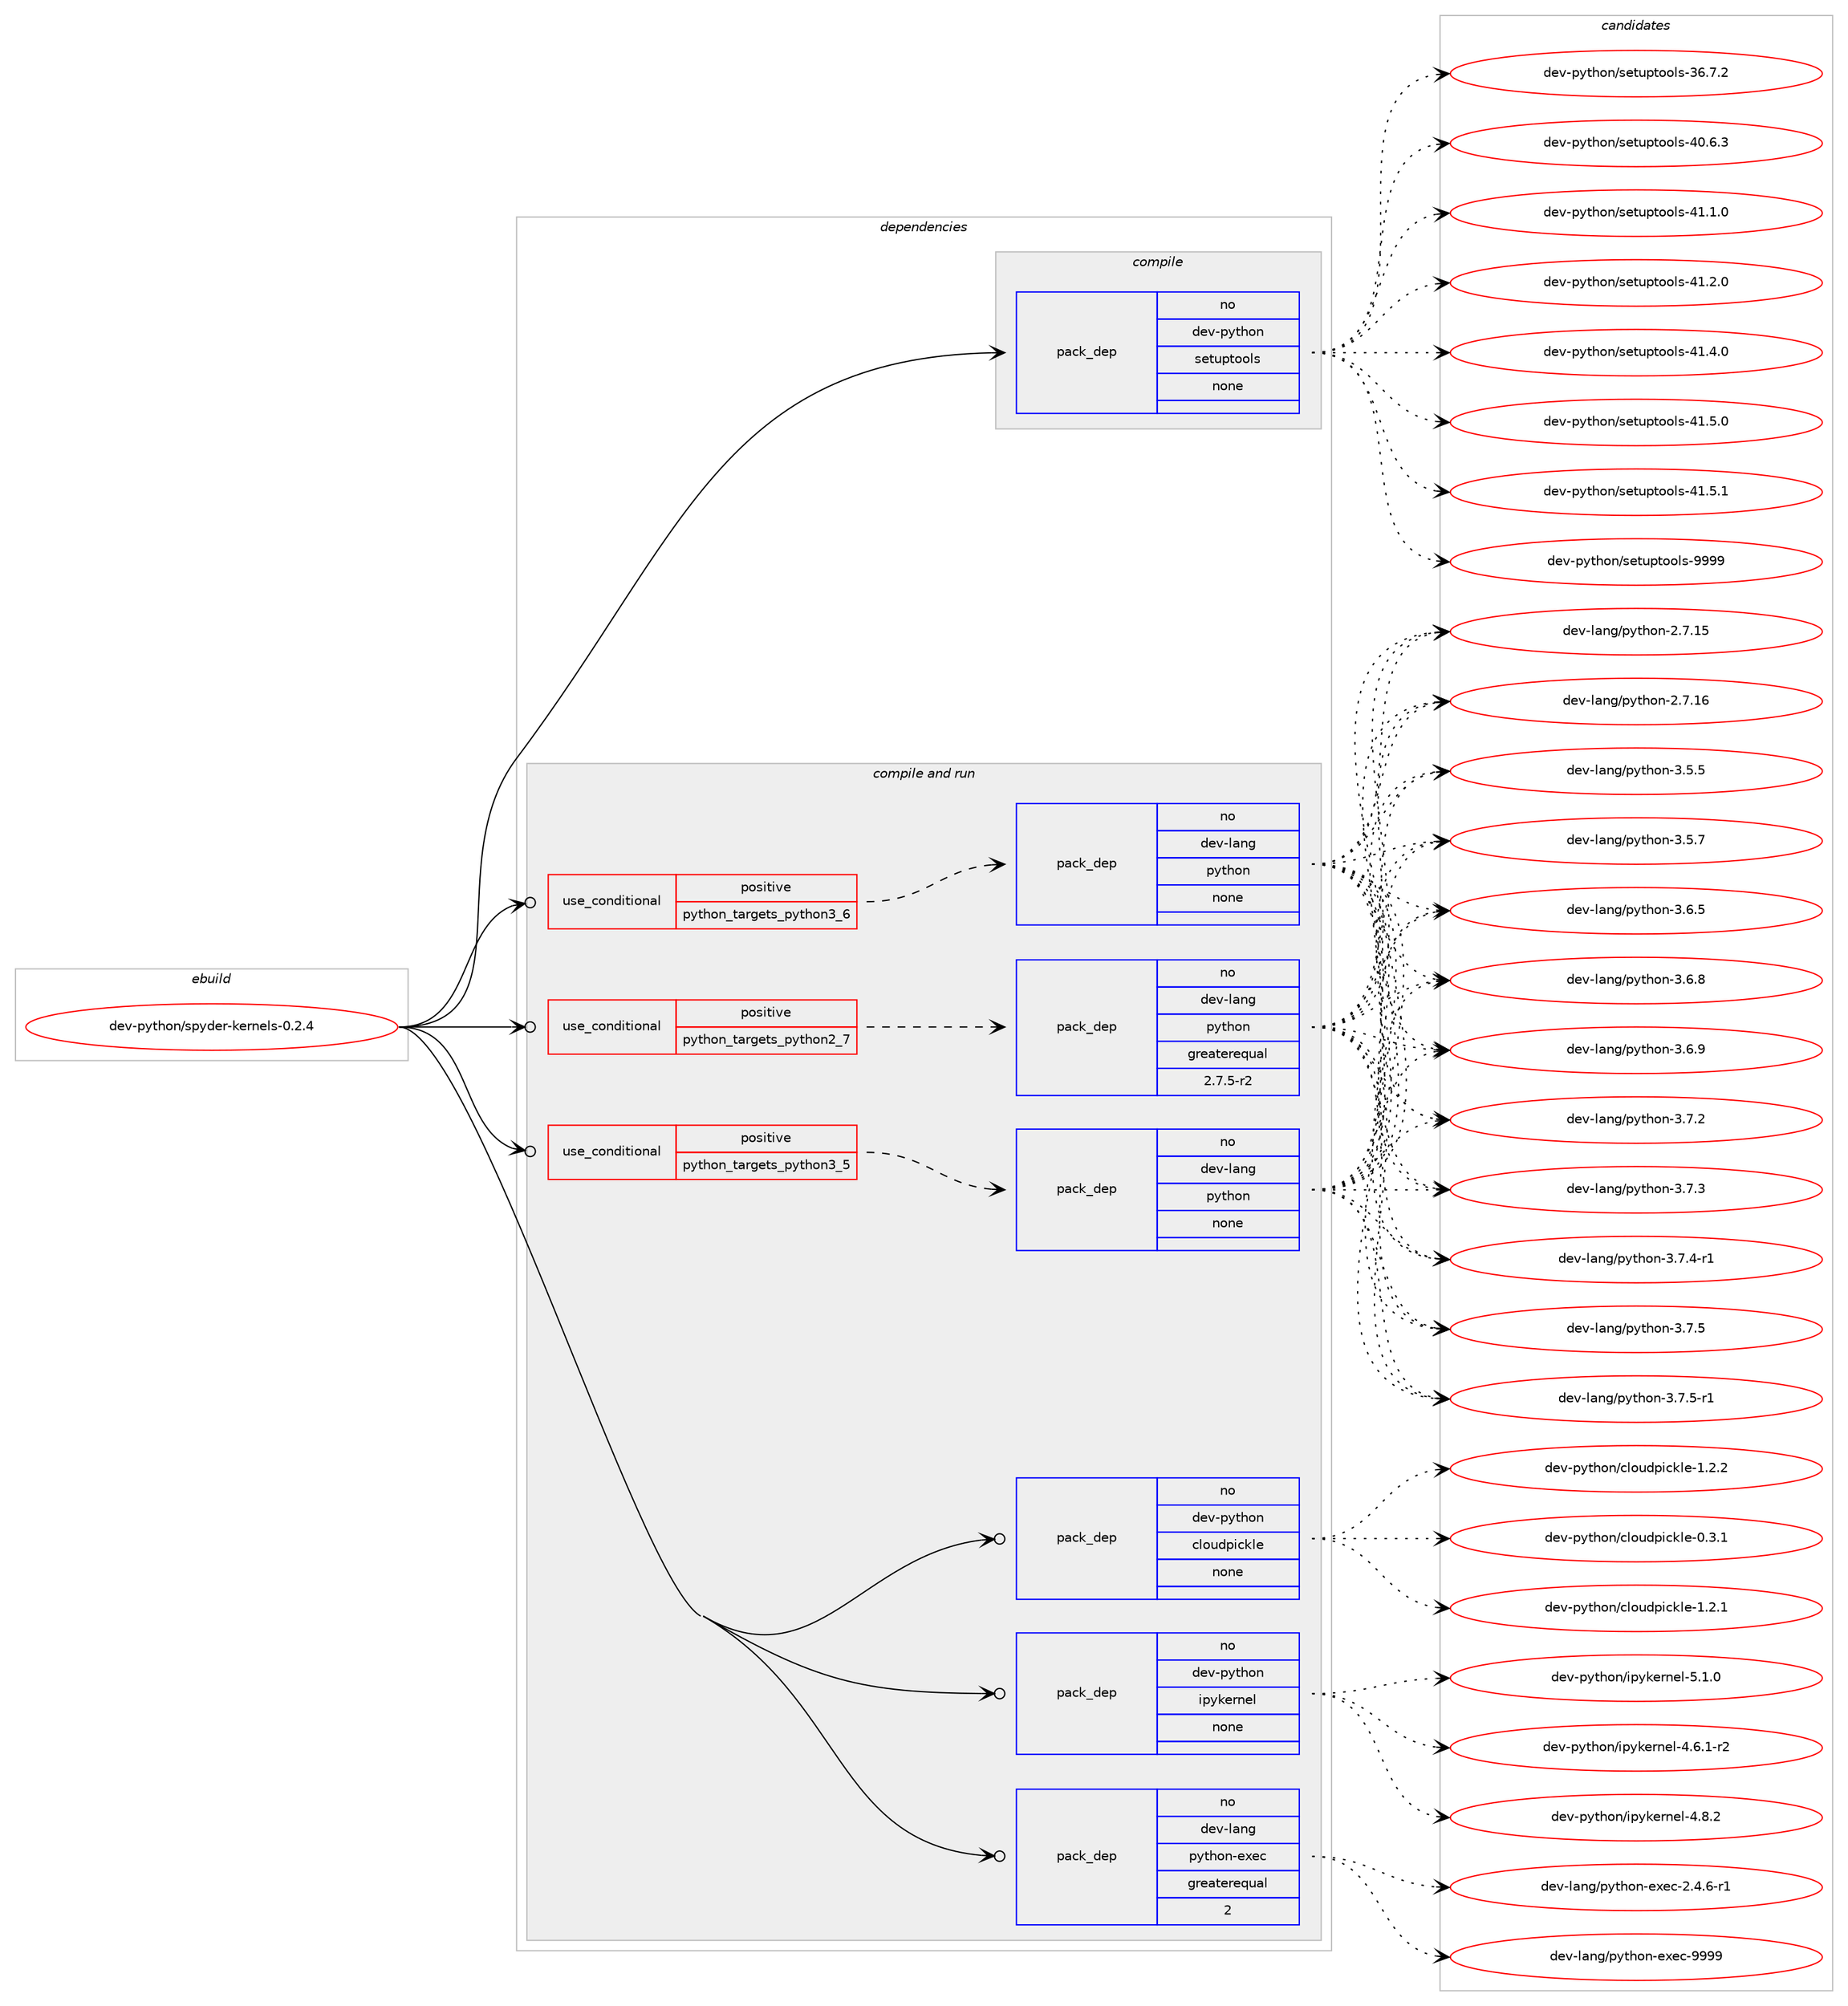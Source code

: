 digraph prolog {

# *************
# Graph options
# *************

newrank=true;
concentrate=true;
compound=true;
graph [rankdir=LR,fontname=Helvetica,fontsize=10,ranksep=1.5];#, ranksep=2.5, nodesep=0.2];
edge  [arrowhead=vee];
node  [fontname=Helvetica,fontsize=10];

# **********
# The ebuild
# **********

subgraph cluster_leftcol {
color=gray;
rank=same;
label=<<i>ebuild</i>>;
id [label="dev-python/spyder-kernels-0.2.4", color=red, width=4, href="../dev-python/spyder-kernels-0.2.4.svg"];
}

# ****************
# The dependencies
# ****************

subgraph cluster_midcol {
color=gray;
label=<<i>dependencies</i>>;
subgraph cluster_compile {
fillcolor="#eeeeee";
style=filled;
label=<<i>compile</i>>;
subgraph pack477104 {
dependency638838 [label=<<TABLE BORDER="0" CELLBORDER="1" CELLSPACING="0" CELLPADDING="4" WIDTH="220"><TR><TD ROWSPAN="6" CELLPADDING="30">pack_dep</TD></TR><TR><TD WIDTH="110">no</TD></TR><TR><TD>dev-python</TD></TR><TR><TD>setuptools</TD></TR><TR><TD>none</TD></TR><TR><TD></TD></TR></TABLE>>, shape=none, color=blue];
}
id:e -> dependency638838:w [weight=20,style="solid",arrowhead="vee"];
}
subgraph cluster_compileandrun {
fillcolor="#eeeeee";
style=filled;
label=<<i>compile and run</i>>;
subgraph cond149853 {
dependency638839 [label=<<TABLE BORDER="0" CELLBORDER="1" CELLSPACING="0" CELLPADDING="4"><TR><TD ROWSPAN="3" CELLPADDING="10">use_conditional</TD></TR><TR><TD>positive</TD></TR><TR><TD>python_targets_python2_7</TD></TR></TABLE>>, shape=none, color=red];
subgraph pack477105 {
dependency638840 [label=<<TABLE BORDER="0" CELLBORDER="1" CELLSPACING="0" CELLPADDING="4" WIDTH="220"><TR><TD ROWSPAN="6" CELLPADDING="30">pack_dep</TD></TR><TR><TD WIDTH="110">no</TD></TR><TR><TD>dev-lang</TD></TR><TR><TD>python</TD></TR><TR><TD>greaterequal</TD></TR><TR><TD>2.7.5-r2</TD></TR></TABLE>>, shape=none, color=blue];
}
dependency638839:e -> dependency638840:w [weight=20,style="dashed",arrowhead="vee"];
}
id:e -> dependency638839:w [weight=20,style="solid",arrowhead="odotvee"];
subgraph cond149854 {
dependency638841 [label=<<TABLE BORDER="0" CELLBORDER="1" CELLSPACING="0" CELLPADDING="4"><TR><TD ROWSPAN="3" CELLPADDING="10">use_conditional</TD></TR><TR><TD>positive</TD></TR><TR><TD>python_targets_python3_5</TD></TR></TABLE>>, shape=none, color=red];
subgraph pack477106 {
dependency638842 [label=<<TABLE BORDER="0" CELLBORDER="1" CELLSPACING="0" CELLPADDING="4" WIDTH="220"><TR><TD ROWSPAN="6" CELLPADDING="30">pack_dep</TD></TR><TR><TD WIDTH="110">no</TD></TR><TR><TD>dev-lang</TD></TR><TR><TD>python</TD></TR><TR><TD>none</TD></TR><TR><TD></TD></TR></TABLE>>, shape=none, color=blue];
}
dependency638841:e -> dependency638842:w [weight=20,style="dashed",arrowhead="vee"];
}
id:e -> dependency638841:w [weight=20,style="solid",arrowhead="odotvee"];
subgraph cond149855 {
dependency638843 [label=<<TABLE BORDER="0" CELLBORDER="1" CELLSPACING="0" CELLPADDING="4"><TR><TD ROWSPAN="3" CELLPADDING="10">use_conditional</TD></TR><TR><TD>positive</TD></TR><TR><TD>python_targets_python3_6</TD></TR></TABLE>>, shape=none, color=red];
subgraph pack477107 {
dependency638844 [label=<<TABLE BORDER="0" CELLBORDER="1" CELLSPACING="0" CELLPADDING="4" WIDTH="220"><TR><TD ROWSPAN="6" CELLPADDING="30">pack_dep</TD></TR><TR><TD WIDTH="110">no</TD></TR><TR><TD>dev-lang</TD></TR><TR><TD>python</TD></TR><TR><TD>none</TD></TR><TR><TD></TD></TR></TABLE>>, shape=none, color=blue];
}
dependency638843:e -> dependency638844:w [weight=20,style="dashed",arrowhead="vee"];
}
id:e -> dependency638843:w [weight=20,style="solid",arrowhead="odotvee"];
subgraph pack477108 {
dependency638845 [label=<<TABLE BORDER="0" CELLBORDER="1" CELLSPACING="0" CELLPADDING="4" WIDTH="220"><TR><TD ROWSPAN="6" CELLPADDING="30">pack_dep</TD></TR><TR><TD WIDTH="110">no</TD></TR><TR><TD>dev-lang</TD></TR><TR><TD>python-exec</TD></TR><TR><TD>greaterequal</TD></TR><TR><TD>2</TD></TR></TABLE>>, shape=none, color=blue];
}
id:e -> dependency638845:w [weight=20,style="solid",arrowhead="odotvee"];
subgraph pack477109 {
dependency638846 [label=<<TABLE BORDER="0" CELLBORDER="1" CELLSPACING="0" CELLPADDING="4" WIDTH="220"><TR><TD ROWSPAN="6" CELLPADDING="30">pack_dep</TD></TR><TR><TD WIDTH="110">no</TD></TR><TR><TD>dev-python</TD></TR><TR><TD>cloudpickle</TD></TR><TR><TD>none</TD></TR><TR><TD></TD></TR></TABLE>>, shape=none, color=blue];
}
id:e -> dependency638846:w [weight=20,style="solid",arrowhead="odotvee"];
subgraph pack477110 {
dependency638847 [label=<<TABLE BORDER="0" CELLBORDER="1" CELLSPACING="0" CELLPADDING="4" WIDTH="220"><TR><TD ROWSPAN="6" CELLPADDING="30">pack_dep</TD></TR><TR><TD WIDTH="110">no</TD></TR><TR><TD>dev-python</TD></TR><TR><TD>ipykernel</TD></TR><TR><TD>none</TD></TR><TR><TD></TD></TR></TABLE>>, shape=none, color=blue];
}
id:e -> dependency638847:w [weight=20,style="solid",arrowhead="odotvee"];
}
subgraph cluster_run {
fillcolor="#eeeeee";
style=filled;
label=<<i>run</i>>;
}
}

# **************
# The candidates
# **************

subgraph cluster_choices {
rank=same;
color=gray;
label=<<i>candidates</i>>;

subgraph choice477104 {
color=black;
nodesep=1;
choice100101118451121211161041111104711510111611711211611111110811545515446554650 [label="dev-python/setuptools-36.7.2", color=red, width=4,href="../dev-python/setuptools-36.7.2.svg"];
choice100101118451121211161041111104711510111611711211611111110811545524846544651 [label="dev-python/setuptools-40.6.3", color=red, width=4,href="../dev-python/setuptools-40.6.3.svg"];
choice100101118451121211161041111104711510111611711211611111110811545524946494648 [label="dev-python/setuptools-41.1.0", color=red, width=4,href="../dev-python/setuptools-41.1.0.svg"];
choice100101118451121211161041111104711510111611711211611111110811545524946504648 [label="dev-python/setuptools-41.2.0", color=red, width=4,href="../dev-python/setuptools-41.2.0.svg"];
choice100101118451121211161041111104711510111611711211611111110811545524946524648 [label="dev-python/setuptools-41.4.0", color=red, width=4,href="../dev-python/setuptools-41.4.0.svg"];
choice100101118451121211161041111104711510111611711211611111110811545524946534648 [label="dev-python/setuptools-41.5.0", color=red, width=4,href="../dev-python/setuptools-41.5.0.svg"];
choice100101118451121211161041111104711510111611711211611111110811545524946534649 [label="dev-python/setuptools-41.5.1", color=red, width=4,href="../dev-python/setuptools-41.5.1.svg"];
choice10010111845112121116104111110471151011161171121161111111081154557575757 [label="dev-python/setuptools-9999", color=red, width=4,href="../dev-python/setuptools-9999.svg"];
dependency638838:e -> choice100101118451121211161041111104711510111611711211611111110811545515446554650:w [style=dotted,weight="100"];
dependency638838:e -> choice100101118451121211161041111104711510111611711211611111110811545524846544651:w [style=dotted,weight="100"];
dependency638838:e -> choice100101118451121211161041111104711510111611711211611111110811545524946494648:w [style=dotted,weight="100"];
dependency638838:e -> choice100101118451121211161041111104711510111611711211611111110811545524946504648:w [style=dotted,weight="100"];
dependency638838:e -> choice100101118451121211161041111104711510111611711211611111110811545524946524648:w [style=dotted,weight="100"];
dependency638838:e -> choice100101118451121211161041111104711510111611711211611111110811545524946534648:w [style=dotted,weight="100"];
dependency638838:e -> choice100101118451121211161041111104711510111611711211611111110811545524946534649:w [style=dotted,weight="100"];
dependency638838:e -> choice10010111845112121116104111110471151011161171121161111111081154557575757:w [style=dotted,weight="100"];
}
subgraph choice477105 {
color=black;
nodesep=1;
choice10010111845108971101034711212111610411111045504655464953 [label="dev-lang/python-2.7.15", color=red, width=4,href="../dev-lang/python-2.7.15.svg"];
choice10010111845108971101034711212111610411111045504655464954 [label="dev-lang/python-2.7.16", color=red, width=4,href="../dev-lang/python-2.7.16.svg"];
choice100101118451089711010347112121116104111110455146534653 [label="dev-lang/python-3.5.5", color=red, width=4,href="../dev-lang/python-3.5.5.svg"];
choice100101118451089711010347112121116104111110455146534655 [label="dev-lang/python-3.5.7", color=red, width=4,href="../dev-lang/python-3.5.7.svg"];
choice100101118451089711010347112121116104111110455146544653 [label="dev-lang/python-3.6.5", color=red, width=4,href="../dev-lang/python-3.6.5.svg"];
choice100101118451089711010347112121116104111110455146544656 [label="dev-lang/python-3.6.8", color=red, width=4,href="../dev-lang/python-3.6.8.svg"];
choice100101118451089711010347112121116104111110455146544657 [label="dev-lang/python-3.6.9", color=red, width=4,href="../dev-lang/python-3.6.9.svg"];
choice100101118451089711010347112121116104111110455146554650 [label="dev-lang/python-3.7.2", color=red, width=4,href="../dev-lang/python-3.7.2.svg"];
choice100101118451089711010347112121116104111110455146554651 [label="dev-lang/python-3.7.3", color=red, width=4,href="../dev-lang/python-3.7.3.svg"];
choice1001011184510897110103471121211161041111104551465546524511449 [label="dev-lang/python-3.7.4-r1", color=red, width=4,href="../dev-lang/python-3.7.4-r1.svg"];
choice100101118451089711010347112121116104111110455146554653 [label="dev-lang/python-3.7.5", color=red, width=4,href="../dev-lang/python-3.7.5.svg"];
choice1001011184510897110103471121211161041111104551465546534511449 [label="dev-lang/python-3.7.5-r1", color=red, width=4,href="../dev-lang/python-3.7.5-r1.svg"];
dependency638840:e -> choice10010111845108971101034711212111610411111045504655464953:w [style=dotted,weight="100"];
dependency638840:e -> choice10010111845108971101034711212111610411111045504655464954:w [style=dotted,weight="100"];
dependency638840:e -> choice100101118451089711010347112121116104111110455146534653:w [style=dotted,weight="100"];
dependency638840:e -> choice100101118451089711010347112121116104111110455146534655:w [style=dotted,weight="100"];
dependency638840:e -> choice100101118451089711010347112121116104111110455146544653:w [style=dotted,weight="100"];
dependency638840:e -> choice100101118451089711010347112121116104111110455146544656:w [style=dotted,weight="100"];
dependency638840:e -> choice100101118451089711010347112121116104111110455146544657:w [style=dotted,weight="100"];
dependency638840:e -> choice100101118451089711010347112121116104111110455146554650:w [style=dotted,weight="100"];
dependency638840:e -> choice100101118451089711010347112121116104111110455146554651:w [style=dotted,weight="100"];
dependency638840:e -> choice1001011184510897110103471121211161041111104551465546524511449:w [style=dotted,weight="100"];
dependency638840:e -> choice100101118451089711010347112121116104111110455146554653:w [style=dotted,weight="100"];
dependency638840:e -> choice1001011184510897110103471121211161041111104551465546534511449:w [style=dotted,weight="100"];
}
subgraph choice477106 {
color=black;
nodesep=1;
choice10010111845108971101034711212111610411111045504655464953 [label="dev-lang/python-2.7.15", color=red, width=4,href="../dev-lang/python-2.7.15.svg"];
choice10010111845108971101034711212111610411111045504655464954 [label="dev-lang/python-2.7.16", color=red, width=4,href="../dev-lang/python-2.7.16.svg"];
choice100101118451089711010347112121116104111110455146534653 [label="dev-lang/python-3.5.5", color=red, width=4,href="../dev-lang/python-3.5.5.svg"];
choice100101118451089711010347112121116104111110455146534655 [label="dev-lang/python-3.5.7", color=red, width=4,href="../dev-lang/python-3.5.7.svg"];
choice100101118451089711010347112121116104111110455146544653 [label="dev-lang/python-3.6.5", color=red, width=4,href="../dev-lang/python-3.6.5.svg"];
choice100101118451089711010347112121116104111110455146544656 [label="dev-lang/python-3.6.8", color=red, width=4,href="../dev-lang/python-3.6.8.svg"];
choice100101118451089711010347112121116104111110455146544657 [label="dev-lang/python-3.6.9", color=red, width=4,href="../dev-lang/python-3.6.9.svg"];
choice100101118451089711010347112121116104111110455146554650 [label="dev-lang/python-3.7.2", color=red, width=4,href="../dev-lang/python-3.7.2.svg"];
choice100101118451089711010347112121116104111110455146554651 [label="dev-lang/python-3.7.3", color=red, width=4,href="../dev-lang/python-3.7.3.svg"];
choice1001011184510897110103471121211161041111104551465546524511449 [label="dev-lang/python-3.7.4-r1", color=red, width=4,href="../dev-lang/python-3.7.4-r1.svg"];
choice100101118451089711010347112121116104111110455146554653 [label="dev-lang/python-3.7.5", color=red, width=4,href="../dev-lang/python-3.7.5.svg"];
choice1001011184510897110103471121211161041111104551465546534511449 [label="dev-lang/python-3.7.5-r1", color=red, width=4,href="../dev-lang/python-3.7.5-r1.svg"];
dependency638842:e -> choice10010111845108971101034711212111610411111045504655464953:w [style=dotted,weight="100"];
dependency638842:e -> choice10010111845108971101034711212111610411111045504655464954:w [style=dotted,weight="100"];
dependency638842:e -> choice100101118451089711010347112121116104111110455146534653:w [style=dotted,weight="100"];
dependency638842:e -> choice100101118451089711010347112121116104111110455146534655:w [style=dotted,weight="100"];
dependency638842:e -> choice100101118451089711010347112121116104111110455146544653:w [style=dotted,weight="100"];
dependency638842:e -> choice100101118451089711010347112121116104111110455146544656:w [style=dotted,weight="100"];
dependency638842:e -> choice100101118451089711010347112121116104111110455146544657:w [style=dotted,weight="100"];
dependency638842:e -> choice100101118451089711010347112121116104111110455146554650:w [style=dotted,weight="100"];
dependency638842:e -> choice100101118451089711010347112121116104111110455146554651:w [style=dotted,weight="100"];
dependency638842:e -> choice1001011184510897110103471121211161041111104551465546524511449:w [style=dotted,weight="100"];
dependency638842:e -> choice100101118451089711010347112121116104111110455146554653:w [style=dotted,weight="100"];
dependency638842:e -> choice1001011184510897110103471121211161041111104551465546534511449:w [style=dotted,weight="100"];
}
subgraph choice477107 {
color=black;
nodesep=1;
choice10010111845108971101034711212111610411111045504655464953 [label="dev-lang/python-2.7.15", color=red, width=4,href="../dev-lang/python-2.7.15.svg"];
choice10010111845108971101034711212111610411111045504655464954 [label="dev-lang/python-2.7.16", color=red, width=4,href="../dev-lang/python-2.7.16.svg"];
choice100101118451089711010347112121116104111110455146534653 [label="dev-lang/python-3.5.5", color=red, width=4,href="../dev-lang/python-3.5.5.svg"];
choice100101118451089711010347112121116104111110455146534655 [label="dev-lang/python-3.5.7", color=red, width=4,href="../dev-lang/python-3.5.7.svg"];
choice100101118451089711010347112121116104111110455146544653 [label="dev-lang/python-3.6.5", color=red, width=4,href="../dev-lang/python-3.6.5.svg"];
choice100101118451089711010347112121116104111110455146544656 [label="dev-lang/python-3.6.8", color=red, width=4,href="../dev-lang/python-3.6.8.svg"];
choice100101118451089711010347112121116104111110455146544657 [label="dev-lang/python-3.6.9", color=red, width=4,href="../dev-lang/python-3.6.9.svg"];
choice100101118451089711010347112121116104111110455146554650 [label="dev-lang/python-3.7.2", color=red, width=4,href="../dev-lang/python-3.7.2.svg"];
choice100101118451089711010347112121116104111110455146554651 [label="dev-lang/python-3.7.3", color=red, width=4,href="../dev-lang/python-3.7.3.svg"];
choice1001011184510897110103471121211161041111104551465546524511449 [label="dev-lang/python-3.7.4-r1", color=red, width=4,href="../dev-lang/python-3.7.4-r1.svg"];
choice100101118451089711010347112121116104111110455146554653 [label="dev-lang/python-3.7.5", color=red, width=4,href="../dev-lang/python-3.7.5.svg"];
choice1001011184510897110103471121211161041111104551465546534511449 [label="dev-lang/python-3.7.5-r1", color=red, width=4,href="../dev-lang/python-3.7.5-r1.svg"];
dependency638844:e -> choice10010111845108971101034711212111610411111045504655464953:w [style=dotted,weight="100"];
dependency638844:e -> choice10010111845108971101034711212111610411111045504655464954:w [style=dotted,weight="100"];
dependency638844:e -> choice100101118451089711010347112121116104111110455146534653:w [style=dotted,weight="100"];
dependency638844:e -> choice100101118451089711010347112121116104111110455146534655:w [style=dotted,weight="100"];
dependency638844:e -> choice100101118451089711010347112121116104111110455146544653:w [style=dotted,weight="100"];
dependency638844:e -> choice100101118451089711010347112121116104111110455146544656:w [style=dotted,weight="100"];
dependency638844:e -> choice100101118451089711010347112121116104111110455146544657:w [style=dotted,weight="100"];
dependency638844:e -> choice100101118451089711010347112121116104111110455146554650:w [style=dotted,weight="100"];
dependency638844:e -> choice100101118451089711010347112121116104111110455146554651:w [style=dotted,weight="100"];
dependency638844:e -> choice1001011184510897110103471121211161041111104551465546524511449:w [style=dotted,weight="100"];
dependency638844:e -> choice100101118451089711010347112121116104111110455146554653:w [style=dotted,weight="100"];
dependency638844:e -> choice1001011184510897110103471121211161041111104551465546534511449:w [style=dotted,weight="100"];
}
subgraph choice477108 {
color=black;
nodesep=1;
choice10010111845108971101034711212111610411111045101120101994550465246544511449 [label="dev-lang/python-exec-2.4.6-r1", color=red, width=4,href="../dev-lang/python-exec-2.4.6-r1.svg"];
choice10010111845108971101034711212111610411111045101120101994557575757 [label="dev-lang/python-exec-9999", color=red, width=4,href="../dev-lang/python-exec-9999.svg"];
dependency638845:e -> choice10010111845108971101034711212111610411111045101120101994550465246544511449:w [style=dotted,weight="100"];
dependency638845:e -> choice10010111845108971101034711212111610411111045101120101994557575757:w [style=dotted,weight="100"];
}
subgraph choice477109 {
color=black;
nodesep=1;
choice10010111845112121116104111110479910811111710011210599107108101454846514649 [label="dev-python/cloudpickle-0.3.1", color=red, width=4,href="../dev-python/cloudpickle-0.3.1.svg"];
choice10010111845112121116104111110479910811111710011210599107108101454946504649 [label="dev-python/cloudpickle-1.2.1", color=red, width=4,href="../dev-python/cloudpickle-1.2.1.svg"];
choice10010111845112121116104111110479910811111710011210599107108101454946504650 [label="dev-python/cloudpickle-1.2.2", color=red, width=4,href="../dev-python/cloudpickle-1.2.2.svg"];
dependency638846:e -> choice10010111845112121116104111110479910811111710011210599107108101454846514649:w [style=dotted,weight="100"];
dependency638846:e -> choice10010111845112121116104111110479910811111710011210599107108101454946504649:w [style=dotted,weight="100"];
dependency638846:e -> choice10010111845112121116104111110479910811111710011210599107108101454946504650:w [style=dotted,weight="100"];
}
subgraph choice477110 {
color=black;
nodesep=1;
choice10010111845112121116104111110471051121211071011141101011084552465446494511450 [label="dev-python/ipykernel-4.6.1-r2", color=red, width=4,href="../dev-python/ipykernel-4.6.1-r2.svg"];
choice1001011184511212111610411111047105112121107101114110101108455246564650 [label="dev-python/ipykernel-4.8.2", color=red, width=4,href="../dev-python/ipykernel-4.8.2.svg"];
choice1001011184511212111610411111047105112121107101114110101108455346494648 [label="dev-python/ipykernel-5.1.0", color=red, width=4,href="../dev-python/ipykernel-5.1.0.svg"];
dependency638847:e -> choice10010111845112121116104111110471051121211071011141101011084552465446494511450:w [style=dotted,weight="100"];
dependency638847:e -> choice1001011184511212111610411111047105112121107101114110101108455246564650:w [style=dotted,weight="100"];
dependency638847:e -> choice1001011184511212111610411111047105112121107101114110101108455346494648:w [style=dotted,weight="100"];
}
}

}
